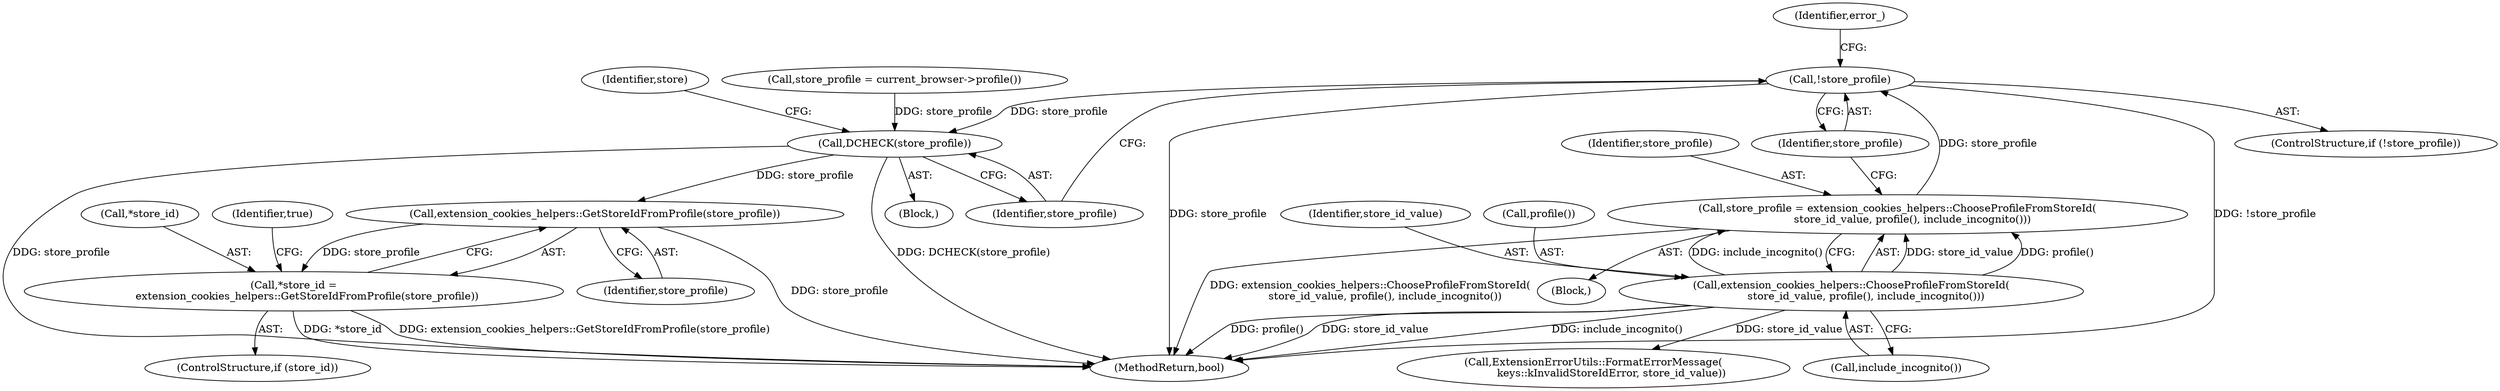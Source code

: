digraph "0_Chrome_b7e899141194fa27d55a990e38ae8bdcc5183a90@pointer" {
"1000137" [label="(Call,!store_profile)"];
"1000130" [label="(Call,store_profile = extension_cookies_helpers::ChooseProfileFromStoreId(\n         store_id_value, profile(), include_incognito()))"];
"1000132" [label="(Call,extension_cookies_helpers::ChooseProfileFromStoreId(\n         store_id_value, profile(), include_incognito()))"];
"1000165" [label="(Call,DCHECK(store_profile))"];
"1000178" [label="(Call,extension_cookies_helpers::GetStoreIdFromProfile(store_profile))"];
"1000175" [label="(Call,*store_id =\n        extension_cookies_helpers::GetStoreIdFromProfile(store_profile))"];
"1000142" [label="(Call,ExtensionErrorUtils::FormatErrorMessage(\n           keys::kInvalidStoreIdError, store_id_value))"];
"1000130" [label="(Call,store_profile = extension_cookies_helpers::ChooseProfileFromStoreId(\n         store_id_value, profile(), include_incognito()))"];
"1000175" [label="(Call,*store_id =\n        extension_cookies_helpers::GetStoreIdFromProfile(store_profile))"];
"1000165" [label="(Call,DCHECK(store_profile))"];
"1000162" [label="(Call,store_profile = current_browser->profile())"];
"1000132" [label="(Call,extension_cookies_helpers::ChooseProfileFromStoreId(\n         store_id_value, profile(), include_incognito()))"];
"1000134" [label="(Call,profile())"];
"1000173" [label="(ControlStructure,if (store_id))"];
"1000141" [label="(Identifier,error_)"];
"1000176" [label="(Call,*store_id)"];
"1000135" [label="(Call,include_incognito())"];
"1000166" [label="(Identifier,store_profile)"];
"1000123" [label="(Block,)"];
"1000168" [label="(Identifier,store)"];
"1000136" [label="(ControlStructure,if (!store_profile))"];
"1000181" [label="(Identifier,true)"];
"1000133" [label="(Identifier,store_id_value)"];
"1000109" [label="(Block,)"];
"1000178" [label="(Call,extension_cookies_helpers::GetStoreIdFromProfile(store_profile))"];
"1000138" [label="(Identifier,store_profile)"];
"1000131" [label="(Identifier,store_profile)"];
"1000182" [label="(MethodReturn,bool)"];
"1000179" [label="(Identifier,store_profile)"];
"1000137" [label="(Call,!store_profile)"];
"1000137" -> "1000136"  [label="AST: "];
"1000137" -> "1000138"  [label="CFG: "];
"1000138" -> "1000137"  [label="AST: "];
"1000141" -> "1000137"  [label="CFG: "];
"1000166" -> "1000137"  [label="CFG: "];
"1000137" -> "1000182"  [label="DDG: store_profile"];
"1000137" -> "1000182"  [label="DDG: !store_profile"];
"1000130" -> "1000137"  [label="DDG: store_profile"];
"1000137" -> "1000165"  [label="DDG: store_profile"];
"1000130" -> "1000123"  [label="AST: "];
"1000130" -> "1000132"  [label="CFG: "];
"1000131" -> "1000130"  [label="AST: "];
"1000132" -> "1000130"  [label="AST: "];
"1000138" -> "1000130"  [label="CFG: "];
"1000130" -> "1000182"  [label="DDG: extension_cookies_helpers::ChooseProfileFromStoreId(\n         store_id_value, profile(), include_incognito())"];
"1000132" -> "1000130"  [label="DDG: store_id_value"];
"1000132" -> "1000130"  [label="DDG: profile()"];
"1000132" -> "1000130"  [label="DDG: include_incognito()"];
"1000132" -> "1000135"  [label="CFG: "];
"1000133" -> "1000132"  [label="AST: "];
"1000134" -> "1000132"  [label="AST: "];
"1000135" -> "1000132"  [label="AST: "];
"1000132" -> "1000182"  [label="DDG: profile()"];
"1000132" -> "1000182"  [label="DDG: store_id_value"];
"1000132" -> "1000182"  [label="DDG: include_incognito()"];
"1000132" -> "1000142"  [label="DDG: store_id_value"];
"1000165" -> "1000109"  [label="AST: "];
"1000165" -> "1000166"  [label="CFG: "];
"1000166" -> "1000165"  [label="AST: "];
"1000168" -> "1000165"  [label="CFG: "];
"1000165" -> "1000182"  [label="DDG: DCHECK(store_profile)"];
"1000165" -> "1000182"  [label="DDG: store_profile"];
"1000162" -> "1000165"  [label="DDG: store_profile"];
"1000165" -> "1000178"  [label="DDG: store_profile"];
"1000178" -> "1000175"  [label="AST: "];
"1000178" -> "1000179"  [label="CFG: "];
"1000179" -> "1000178"  [label="AST: "];
"1000175" -> "1000178"  [label="CFG: "];
"1000178" -> "1000182"  [label="DDG: store_profile"];
"1000178" -> "1000175"  [label="DDG: store_profile"];
"1000175" -> "1000173"  [label="AST: "];
"1000176" -> "1000175"  [label="AST: "];
"1000181" -> "1000175"  [label="CFG: "];
"1000175" -> "1000182"  [label="DDG: *store_id"];
"1000175" -> "1000182"  [label="DDG: extension_cookies_helpers::GetStoreIdFromProfile(store_profile)"];
}
